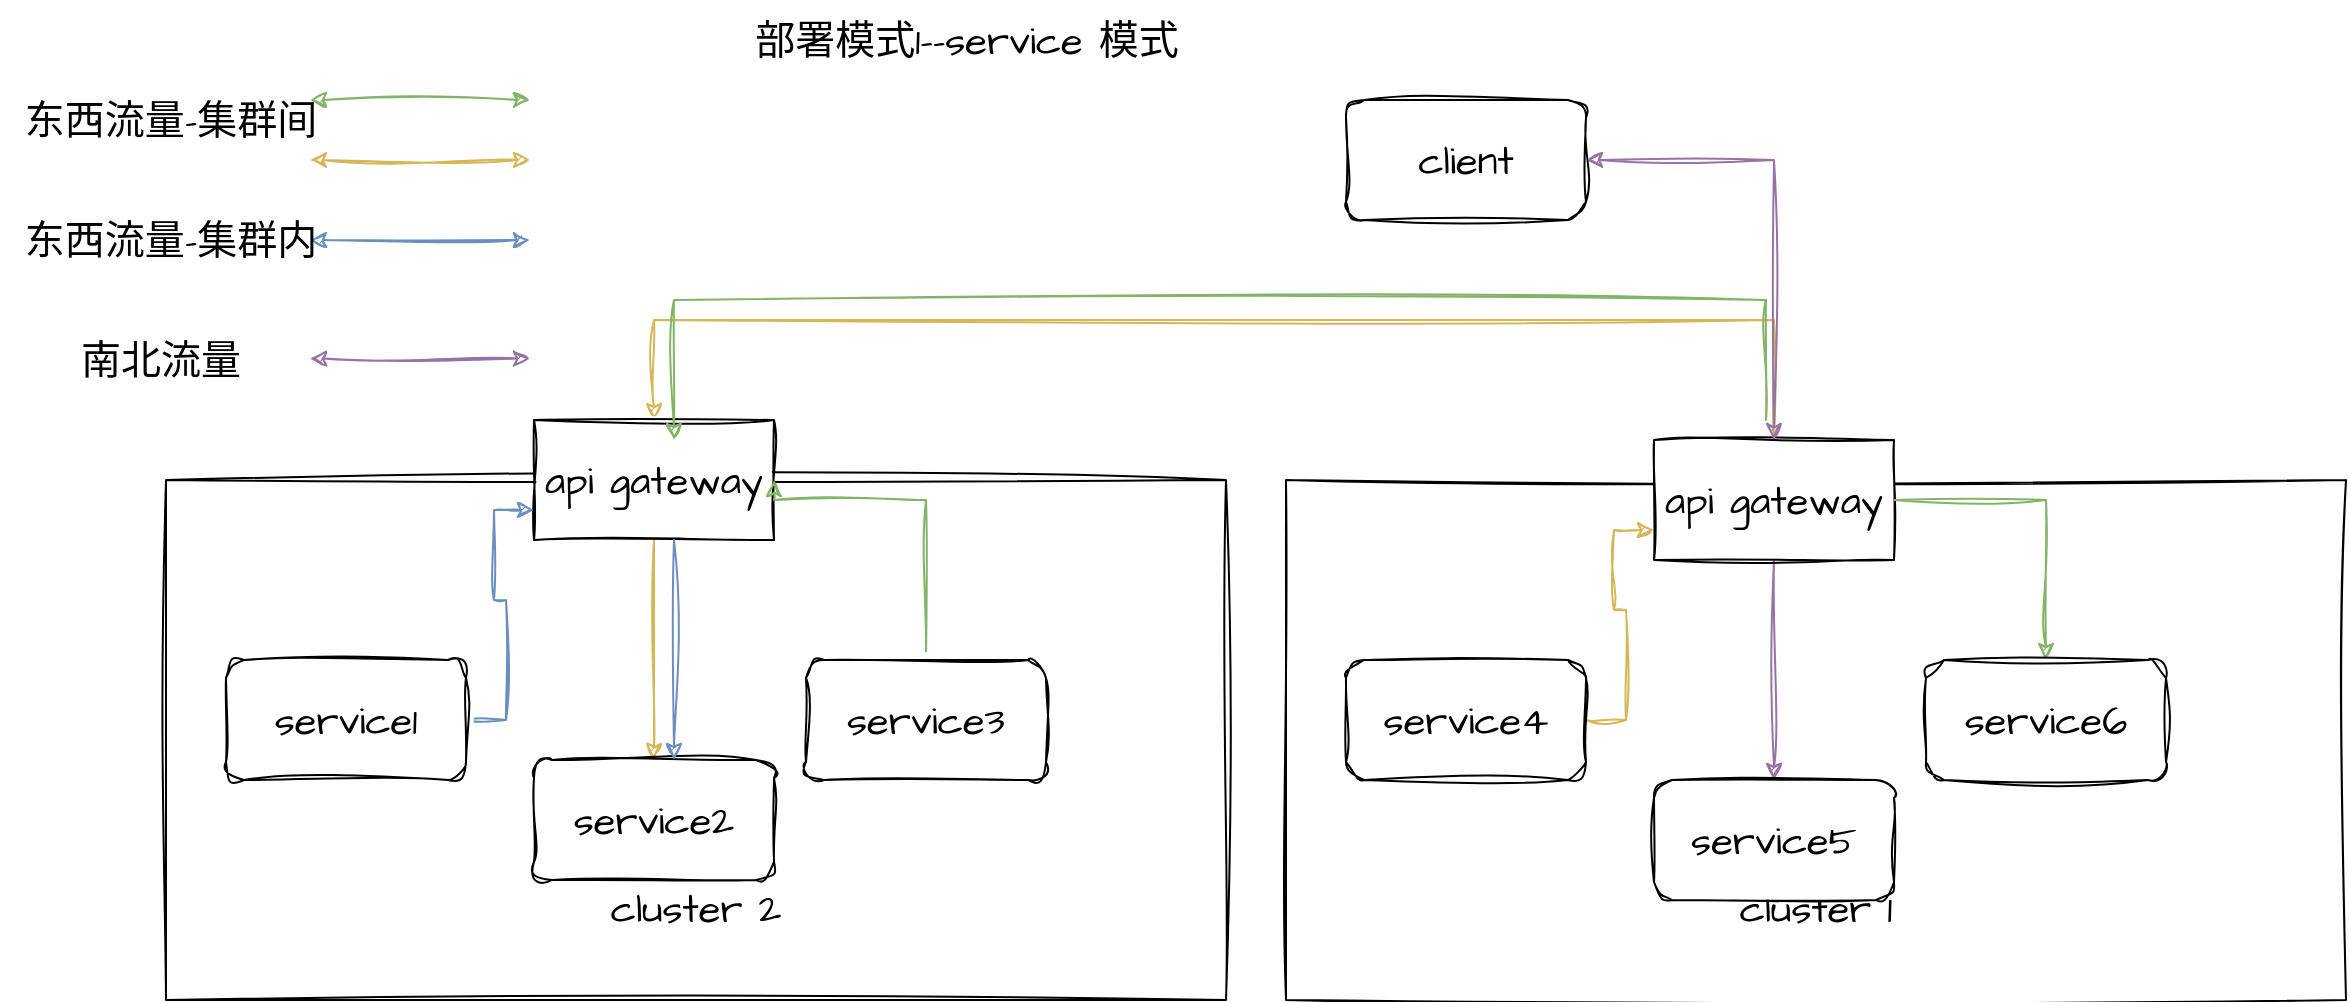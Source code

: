 <mxfile version="21.5.0" type="github">
  <diagram name="第 1 页" id="BiQFkQFe3w6_JeSzJWnP">
    <mxGraphModel dx="2415" dy="958" grid="1" gridSize="10" guides="1" tooltips="1" connect="1" arrows="1" fold="1" page="1" pageScale="1" pageWidth="827" pageHeight="1169" math="0" shadow="0">
      <root>
        <mxCell id="0" />
        <mxCell id="1" parent="0" />
        <mxCell id="AxA_u2Dxc-2NG81BJFZ4-2" value="&lt;div&gt;&lt;br&gt;&lt;/div&gt;&lt;div&gt;&lt;br&gt;&lt;/div&gt;&lt;div&gt;&lt;br&gt;&lt;/div&gt;&lt;div&gt;&lt;br&gt;&lt;/div&gt;&lt;div&gt;&lt;br&gt;&lt;/div&gt;&lt;div&gt;&lt;br&gt;&lt;/div&gt;&lt;div&gt;&lt;br&gt;&lt;/div&gt;&lt;div&gt;cluster 1&lt;br&gt;&lt;/div&gt;" style="rounded=0;whiteSpace=wrap;html=1;sketch=1;hachureGap=4;jiggle=2;curveFitting=1;fontFamily=Architects Daughter;fontSource=https%3A%2F%2Ffonts.googleapis.com%2Fcss%3Ffamily%3DArchitects%2BDaughter;fontSize=20;" vertex="1" parent="1">
          <mxGeometry x="230" y="260" width="530" height="260" as="geometry" />
        </mxCell>
        <mxCell id="AxA_u2Dxc-2NG81BJFZ4-20" style="edgeStyle=orthogonalEdgeStyle;rounded=0;sketch=1;hachureGap=4;jiggle=2;curveFitting=1;orthogonalLoop=1;jettySize=auto;html=1;entryX=0.5;entryY=0;entryDx=0;entryDy=0;fontFamily=Architects Daughter;fontSource=https%3A%2F%2Ffonts.googleapis.com%2Fcss%3Ffamily%3DArchitects%2BDaughter;fontSize=16;fillColor=#fff2cc;strokeColor=#d6b656;" edge="1" parent="1" source="AxA_u2Dxc-2NG81BJFZ4-1" target="AxA_u2Dxc-2NG81BJFZ4-13">
          <mxGeometry relative="1" as="geometry">
            <Array as="points">
              <mxPoint x="474" y="180" />
              <mxPoint x="-86" y="180" />
            </Array>
          </mxGeometry>
        </mxCell>
        <mxCell id="AxA_u2Dxc-2NG81BJFZ4-38" style="edgeStyle=orthogonalEdgeStyle;rounded=0;sketch=1;hachureGap=4;jiggle=2;curveFitting=1;orthogonalLoop=1;jettySize=auto;html=1;entryX=0.5;entryY=0;entryDx=0;entryDy=0;fontFamily=Architects Daughter;fontSource=https%3A%2F%2Ffonts.googleapis.com%2Fcss%3Ffamily%3DArchitects%2BDaughter;fontSize=16;fillColor=#e1d5e7;strokeColor=#9673a6;" edge="1" parent="1" source="AxA_u2Dxc-2NG81BJFZ4-1" target="AxA_u2Dxc-2NG81BJFZ4-4">
          <mxGeometry relative="1" as="geometry" />
        </mxCell>
        <mxCell id="AxA_u2Dxc-2NG81BJFZ4-1" value="api gateway" style="rounded=0;whiteSpace=wrap;html=1;sketch=1;hachureGap=4;jiggle=2;curveFitting=1;fontFamily=Architects Daughter;fontSource=https%3A%2F%2Ffonts.googleapis.com%2Fcss%3Ffamily%3DArchitects%2BDaughter;fontSize=20;" vertex="1" parent="1">
          <mxGeometry x="414" y="240" width="120" height="60" as="geometry" />
        </mxCell>
        <mxCell id="AxA_u2Dxc-2NG81BJFZ4-6" style="edgeStyle=orthogonalEdgeStyle;rounded=0;sketch=1;hachureGap=4;jiggle=2;curveFitting=1;orthogonalLoop=1;jettySize=auto;html=1;entryX=0;entryY=0.75;entryDx=0;entryDy=0;fontFamily=Architects Daughter;fontSource=https%3A%2F%2Ffonts.googleapis.com%2Fcss%3Ffamily%3DArchitects%2BDaughter;fontSize=16;fillColor=#fff2cc;strokeColor=#d6b656;" edge="1" parent="1" source="AxA_u2Dxc-2NG81BJFZ4-3" target="AxA_u2Dxc-2NG81BJFZ4-1">
          <mxGeometry relative="1" as="geometry" />
        </mxCell>
        <mxCell id="AxA_u2Dxc-2NG81BJFZ4-3" value="service4" style="rounded=1;whiteSpace=wrap;html=1;sketch=1;hachureGap=4;jiggle=2;curveFitting=1;fontFamily=Architects Daughter;fontSource=https%3A%2F%2Ffonts.googleapis.com%2Fcss%3Ffamily%3DArchitects%2BDaughter;fontSize=20;" vertex="1" parent="1">
          <mxGeometry x="260" y="350" width="120" height="60" as="geometry" />
        </mxCell>
        <mxCell id="AxA_u2Dxc-2NG81BJFZ4-4" value="service5" style="rounded=1;whiteSpace=wrap;html=1;sketch=1;hachureGap=4;jiggle=2;curveFitting=1;fontFamily=Architects Daughter;fontSource=https%3A%2F%2Ffonts.googleapis.com%2Fcss%3Ffamily%3DArchitects%2BDaughter;fontSize=20;" vertex="1" parent="1">
          <mxGeometry x="414" y="410" width="120" height="60" as="geometry" />
        </mxCell>
        <mxCell id="AxA_u2Dxc-2NG81BJFZ4-8" style="edgeStyle=orthogonalEdgeStyle;rounded=0;sketch=1;hachureGap=4;jiggle=2;curveFitting=1;orthogonalLoop=1;jettySize=auto;html=1;entryX=1;entryY=0.5;entryDx=0;entryDy=0;fontFamily=Architects Daughter;fontSource=https%3A%2F%2Ffonts.googleapis.com%2Fcss%3Ffamily%3DArchitects%2BDaughter;fontSize=16;startArrow=classic;startFill=1;endArrow=none;endFill=0;fillColor=#d5e8d4;strokeColor=#82b366;" edge="1" parent="1" source="AxA_u2Dxc-2NG81BJFZ4-5" target="AxA_u2Dxc-2NG81BJFZ4-1">
          <mxGeometry relative="1" as="geometry">
            <Array as="points">
              <mxPoint x="610" y="270" />
            </Array>
          </mxGeometry>
        </mxCell>
        <mxCell id="AxA_u2Dxc-2NG81BJFZ4-5" value="service6" style="rounded=1;whiteSpace=wrap;html=1;sketch=1;hachureGap=4;jiggle=2;curveFitting=1;fontFamily=Architects Daughter;fontSource=https%3A%2F%2Ffonts.googleapis.com%2Fcss%3Ffamily%3DArchitects%2BDaughter;fontSize=20;" vertex="1" parent="1">
          <mxGeometry x="550" y="350" width="120" height="60" as="geometry" />
        </mxCell>
        <mxCell id="AxA_u2Dxc-2NG81BJFZ4-10" style="edgeStyle=orthogonalEdgeStyle;rounded=0;sketch=1;hachureGap=4;jiggle=2;curveFitting=1;orthogonalLoop=1;jettySize=auto;html=1;fontFamily=Architects Daughter;fontSource=https%3A%2F%2Ffonts.googleapis.com%2Fcss%3Ffamily%3DArchitects%2BDaughter;fontSize=16;fillColor=#e1d5e7;strokeColor=#9673a6;startArrow=classic;startFill=1;" edge="1" parent="1" source="AxA_u2Dxc-2NG81BJFZ4-9" target="AxA_u2Dxc-2NG81BJFZ4-1">
          <mxGeometry relative="1" as="geometry" />
        </mxCell>
        <mxCell id="AxA_u2Dxc-2NG81BJFZ4-9" value="client" style="rounded=1;whiteSpace=wrap;html=1;sketch=1;hachureGap=4;jiggle=2;curveFitting=1;fontFamily=Architects Daughter;fontSource=https%3A%2F%2Ffonts.googleapis.com%2Fcss%3Ffamily%3DArchitects%2BDaughter;fontSize=20;" vertex="1" parent="1">
          <mxGeometry x="260" y="70" width="120" height="60" as="geometry" />
        </mxCell>
        <mxCell id="AxA_u2Dxc-2NG81BJFZ4-11" value="&lt;div&gt;&lt;br&gt;&lt;/div&gt;&lt;div&gt;&lt;br&gt;&lt;/div&gt;&lt;div&gt;&lt;br&gt;&lt;/div&gt;&lt;div&gt;&lt;br&gt;&lt;/div&gt;&lt;div&gt;&lt;br&gt;&lt;/div&gt;&lt;div&gt;&lt;br&gt;&lt;/div&gt;&lt;div&gt;&lt;br&gt;&lt;/div&gt;&lt;div&gt;cluster 2&lt;br&gt;&lt;/div&gt;" style="rounded=0;whiteSpace=wrap;html=1;sketch=1;hachureGap=4;jiggle=2;curveFitting=1;fontFamily=Architects Daughter;fontSource=https%3A%2F%2Ffonts.googleapis.com%2Fcss%3Ffamily%3DArchitects%2BDaughter;fontSize=20;" vertex="1" parent="1">
          <mxGeometry x="-330" y="260" width="530" height="260" as="geometry" />
        </mxCell>
        <mxCell id="AxA_u2Dxc-2NG81BJFZ4-25" style="edgeStyle=orthogonalEdgeStyle;rounded=0;sketch=1;hachureGap=4;jiggle=2;curveFitting=1;orthogonalLoop=1;jettySize=auto;html=1;entryX=0.5;entryY=0;entryDx=0;entryDy=0;fontFamily=Architects Daughter;fontSource=https%3A%2F%2Ffonts.googleapis.com%2Fcss%3Ffamily%3DArchitects%2BDaughter;fontSize=16;fillColor=#fff2cc;strokeColor=#d6b656;" edge="1" parent="1" source="AxA_u2Dxc-2NG81BJFZ4-13" target="AxA_u2Dxc-2NG81BJFZ4-16">
          <mxGeometry relative="1" as="geometry" />
        </mxCell>
        <mxCell id="AxA_u2Dxc-2NG81BJFZ4-13" value="api gateway" style="rounded=0;whiteSpace=wrap;html=1;sketch=1;hachureGap=4;jiggle=2;curveFitting=1;fontFamily=Architects Daughter;fontSource=https%3A%2F%2Ffonts.googleapis.com%2Fcss%3Ffamily%3DArchitects%2BDaughter;fontSize=20;" vertex="1" parent="1">
          <mxGeometry x="-146" y="230" width="120" height="60" as="geometry" />
        </mxCell>
        <mxCell id="AxA_u2Dxc-2NG81BJFZ4-14" style="edgeStyle=orthogonalEdgeStyle;rounded=0;sketch=1;hachureGap=4;jiggle=2;curveFitting=1;orthogonalLoop=1;jettySize=auto;html=1;entryX=0;entryY=0.75;entryDx=0;entryDy=0;fontFamily=Architects Daughter;fontSource=https%3A%2F%2Ffonts.googleapis.com%2Fcss%3Ffamily%3DArchitects%2BDaughter;fontSize=16;fillColor=#dae8fc;strokeColor=#6c8ebf;" edge="1" parent="1" source="AxA_u2Dxc-2NG81BJFZ4-15" target="AxA_u2Dxc-2NG81BJFZ4-13">
          <mxGeometry relative="1" as="geometry" />
        </mxCell>
        <mxCell id="AxA_u2Dxc-2NG81BJFZ4-15" value="service1" style="rounded=1;whiteSpace=wrap;html=1;sketch=1;hachureGap=4;jiggle=2;curveFitting=1;fontFamily=Architects Daughter;fontSource=https%3A%2F%2Ffonts.googleapis.com%2Fcss%3Ffamily%3DArchitects%2BDaughter;fontSize=20;" vertex="1" parent="1">
          <mxGeometry x="-300" y="350" width="120" height="60" as="geometry" />
        </mxCell>
        <mxCell id="AxA_u2Dxc-2NG81BJFZ4-16" value="service2" style="rounded=1;whiteSpace=wrap;html=1;sketch=1;hachureGap=4;jiggle=2;curveFitting=1;fontFamily=Architects Daughter;fontSource=https%3A%2F%2Ffonts.googleapis.com%2Fcss%3Ffamily%3DArchitects%2BDaughter;fontSize=20;" vertex="1" parent="1">
          <mxGeometry x="-146" y="400" width="120" height="60" as="geometry" />
        </mxCell>
        <mxCell id="AxA_u2Dxc-2NG81BJFZ4-17" style="edgeStyle=orthogonalEdgeStyle;rounded=0;sketch=1;hachureGap=4;jiggle=2;curveFitting=1;orthogonalLoop=1;jettySize=auto;html=1;entryX=1;entryY=0.5;entryDx=0;entryDy=0;fontFamily=Architects Daughter;fontSource=https%3A%2F%2Ffonts.googleapis.com%2Fcss%3Ffamily%3DArchitects%2BDaughter;fontSize=16;fillColor=#d5e8d4;strokeColor=#82b366;" edge="1" parent="1" source="AxA_u2Dxc-2NG81BJFZ4-18" target="AxA_u2Dxc-2NG81BJFZ4-13">
          <mxGeometry relative="1" as="geometry">
            <Array as="points">
              <mxPoint x="50" y="270" />
            </Array>
          </mxGeometry>
        </mxCell>
        <mxCell id="AxA_u2Dxc-2NG81BJFZ4-18" value="service3" style="rounded=1;whiteSpace=wrap;html=1;sketch=1;hachureGap=4;jiggle=2;curveFitting=1;fontFamily=Architects Daughter;fontSource=https%3A%2F%2Ffonts.googleapis.com%2Fcss%3Ffamily%3DArchitects%2BDaughter;fontSize=20;" vertex="1" parent="1">
          <mxGeometry x="-10" y="350" width="120" height="60" as="geometry" />
        </mxCell>
        <mxCell id="AxA_u2Dxc-2NG81BJFZ4-21" value="部署模式1--service 模式" style="text;html=1;align=center;verticalAlign=middle;resizable=0;points=[];autosize=1;strokeColor=none;fillColor=none;fontSize=20;fontFamily=Architects Daughter;" vertex="1" parent="1">
          <mxGeometry x="-50" y="20" width="240" height="40" as="geometry" />
        </mxCell>
        <mxCell id="AxA_u2Dxc-2NG81BJFZ4-26" style="edgeStyle=orthogonalEdgeStyle;rounded=0;sketch=1;hachureGap=4;jiggle=2;curveFitting=1;orthogonalLoop=1;jettySize=auto;html=1;entryX=0.5;entryY=0;entryDx=0;entryDy=0;fontFamily=Architects Daughter;fontSource=https%3A%2F%2Ffonts.googleapis.com%2Fcss%3Ffamily%3DArchitects%2BDaughter;fontSize=16;fillColor=#d5e8d4;strokeColor=#82b366;" edge="1" parent="1">
          <mxGeometry relative="1" as="geometry">
            <mxPoint x="470" y="230" as="sourcePoint" />
            <mxPoint x="-76" y="240" as="targetPoint" />
            <Array as="points">
              <mxPoint x="470" y="170" />
              <mxPoint x="-76" y="170" />
            </Array>
          </mxGeometry>
        </mxCell>
        <mxCell id="AxA_u2Dxc-2NG81BJFZ4-29" style="edgeStyle=orthogonalEdgeStyle;rounded=0;sketch=1;hachureGap=4;jiggle=2;curveFitting=1;orthogonalLoop=1;jettySize=auto;html=1;entryX=0.5;entryY=0;entryDx=0;entryDy=0;fontFamily=Architects Daughter;fontSource=https%3A%2F%2Ffonts.googleapis.com%2Fcss%3Ffamily%3DArchitects%2BDaughter;fontSize=16;fillColor=#dae8fc;strokeColor=#6c8ebf;" edge="1" parent="1">
          <mxGeometry relative="1" as="geometry">
            <mxPoint x="-76" y="290" as="sourcePoint" />
            <mxPoint x="-76" y="400" as="targetPoint" />
          </mxGeometry>
        </mxCell>
        <mxCell id="AxA_u2Dxc-2NG81BJFZ4-30" value="" style="endArrow=classic;startArrow=classic;html=1;rounded=0;sketch=1;hachureGap=4;jiggle=2;curveFitting=1;fontFamily=Architects Daughter;fontSource=https%3A%2F%2Ffonts.googleapis.com%2Fcss%3Ffamily%3DArchitects%2BDaughter;fontSize=16;fillColor=#d5e8d4;strokeColor=#82b366;" edge="1" parent="1">
          <mxGeometry width="50" height="50" relative="1" as="geometry">
            <mxPoint x="-258" y="70" as="sourcePoint" />
            <mxPoint x="-148" y="70" as="targetPoint" />
          </mxGeometry>
        </mxCell>
        <mxCell id="AxA_u2Dxc-2NG81BJFZ4-31" value="" style="endArrow=classic;startArrow=classic;html=1;rounded=0;sketch=1;hachureGap=4;jiggle=2;curveFitting=1;fontFamily=Architects Daughter;fontSource=https%3A%2F%2Ffonts.googleapis.com%2Fcss%3Ffamily%3DArchitects%2BDaughter;fontSize=16;fillColor=#fff2cc;strokeColor=#d6b656;" edge="1" parent="1">
          <mxGeometry width="50" height="50" relative="1" as="geometry">
            <mxPoint x="-258" y="100" as="sourcePoint" />
            <mxPoint x="-148" y="100" as="targetPoint" />
          </mxGeometry>
        </mxCell>
        <mxCell id="AxA_u2Dxc-2NG81BJFZ4-32" value="" style="endArrow=classic;startArrow=classic;html=1;rounded=0;sketch=1;hachureGap=4;jiggle=2;curveFitting=1;fontFamily=Architects Daughter;fontSource=https%3A%2F%2Ffonts.googleapis.com%2Fcss%3Ffamily%3DArchitects%2BDaughter;fontSize=16;fillColor=#dae8fc;strokeColor=#6c8ebf;" edge="1" parent="1">
          <mxGeometry width="50" height="50" relative="1" as="geometry">
            <mxPoint x="-258" y="140" as="sourcePoint" />
            <mxPoint x="-148" y="140" as="targetPoint" />
          </mxGeometry>
        </mxCell>
        <mxCell id="AxA_u2Dxc-2NG81BJFZ4-33" value="东西流量-集群间" style="text;html=1;align=center;verticalAlign=middle;resizable=0;points=[];autosize=1;strokeColor=none;fillColor=none;fontSize=20;fontFamily=Architects Daughter;" vertex="1" parent="1">
          <mxGeometry x="-413" y="60" width="170" height="40" as="geometry" />
        </mxCell>
        <mxCell id="AxA_u2Dxc-2NG81BJFZ4-34" value="东西流量-集群内" style="text;html=1;align=center;verticalAlign=middle;resizable=0;points=[];autosize=1;strokeColor=none;fillColor=none;fontSize=20;fontFamily=Architects Daughter;" vertex="1" parent="1">
          <mxGeometry x="-413" y="120" width="170" height="40" as="geometry" />
        </mxCell>
        <mxCell id="AxA_u2Dxc-2NG81BJFZ4-35" value="" style="endArrow=classic;startArrow=classic;html=1;rounded=0;sketch=1;hachureGap=4;jiggle=2;curveFitting=1;fontFamily=Architects Daughter;fontSource=https%3A%2F%2Ffonts.googleapis.com%2Fcss%3Ffamily%3DArchitects%2BDaughter;fontSize=16;fillColor=#e1d5e7;strokeColor=#9673a6;" edge="1" parent="1">
          <mxGeometry width="50" height="50" relative="1" as="geometry">
            <mxPoint x="-258" y="199.29" as="sourcePoint" />
            <mxPoint x="-148" y="199.29" as="targetPoint" />
          </mxGeometry>
        </mxCell>
        <mxCell id="AxA_u2Dxc-2NG81BJFZ4-36" value="南北流量" style="text;html=1;align=center;verticalAlign=middle;resizable=0;points=[];autosize=1;strokeColor=none;fillColor=none;fontSize=20;fontFamily=Architects Daughter;" vertex="1" parent="1">
          <mxGeometry x="-383" y="180" width="100" height="40" as="geometry" />
        </mxCell>
      </root>
    </mxGraphModel>
  </diagram>
</mxfile>
